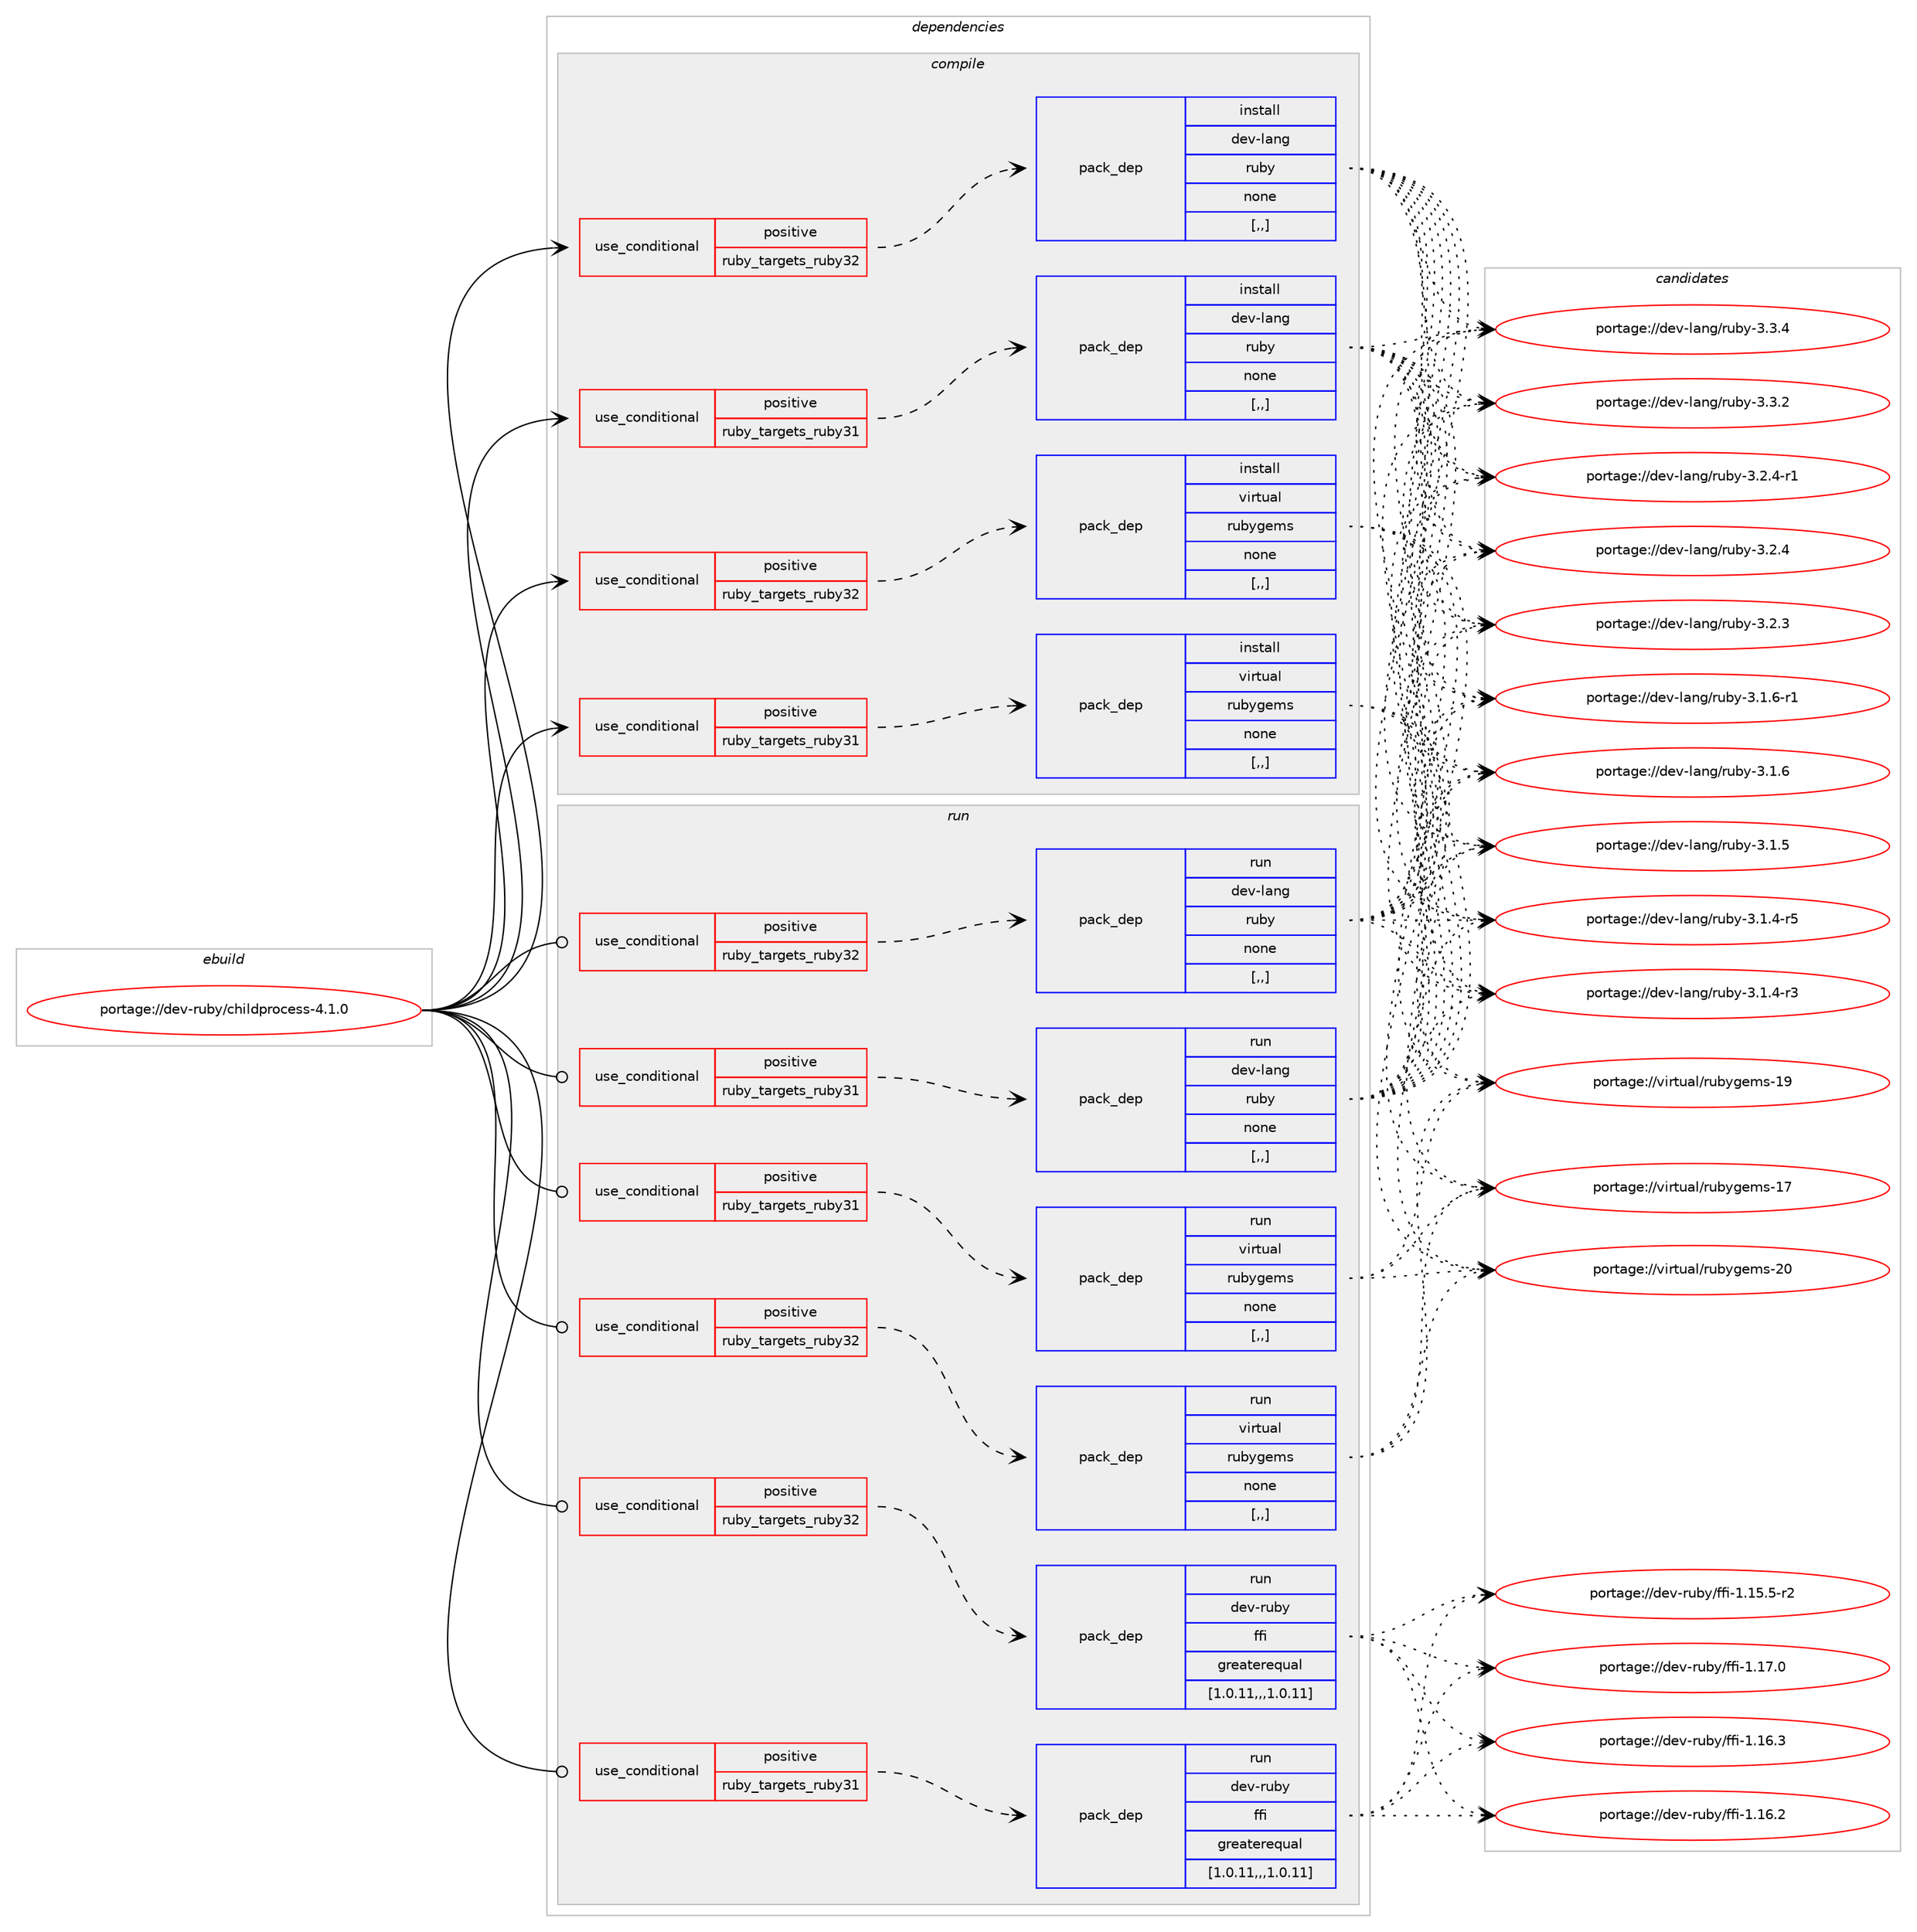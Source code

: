 digraph prolog {

# *************
# Graph options
# *************

newrank=true;
concentrate=true;
compound=true;
graph [rankdir=LR,fontname=Helvetica,fontsize=10,ranksep=1.5];#, ranksep=2.5, nodesep=0.2];
edge  [arrowhead=vee];
node  [fontname=Helvetica,fontsize=10];

# **********
# The ebuild
# **********

subgraph cluster_leftcol {
color=gray;
rank=same;
label=<<i>ebuild</i>>;
id [label="portage://dev-ruby/childprocess-4.1.0", color=red, width=4, href="../dev-ruby/childprocess-4.1.0.svg"];
}

# ****************
# The dependencies
# ****************

subgraph cluster_midcol {
color=gray;
label=<<i>dependencies</i>>;
subgraph cluster_compile {
fillcolor="#eeeeee";
style=filled;
label=<<i>compile</i>>;
subgraph cond45408 {
dependency178627 [label=<<TABLE BORDER="0" CELLBORDER="1" CELLSPACING="0" CELLPADDING="4"><TR><TD ROWSPAN="3" CELLPADDING="10">use_conditional</TD></TR><TR><TD>positive</TD></TR><TR><TD>ruby_targets_ruby31</TD></TR></TABLE>>, shape=none, color=red];
subgraph pack131938 {
dependency178628 [label=<<TABLE BORDER="0" CELLBORDER="1" CELLSPACING="0" CELLPADDING="4" WIDTH="220"><TR><TD ROWSPAN="6" CELLPADDING="30">pack_dep</TD></TR><TR><TD WIDTH="110">install</TD></TR><TR><TD>dev-lang</TD></TR><TR><TD>ruby</TD></TR><TR><TD>none</TD></TR><TR><TD>[,,]</TD></TR></TABLE>>, shape=none, color=blue];
}
dependency178627:e -> dependency178628:w [weight=20,style="dashed",arrowhead="vee"];
}
id:e -> dependency178627:w [weight=20,style="solid",arrowhead="vee"];
subgraph cond45409 {
dependency178629 [label=<<TABLE BORDER="0" CELLBORDER="1" CELLSPACING="0" CELLPADDING="4"><TR><TD ROWSPAN="3" CELLPADDING="10">use_conditional</TD></TR><TR><TD>positive</TD></TR><TR><TD>ruby_targets_ruby31</TD></TR></TABLE>>, shape=none, color=red];
subgraph pack131939 {
dependency178630 [label=<<TABLE BORDER="0" CELLBORDER="1" CELLSPACING="0" CELLPADDING="4" WIDTH="220"><TR><TD ROWSPAN="6" CELLPADDING="30">pack_dep</TD></TR><TR><TD WIDTH="110">install</TD></TR><TR><TD>virtual</TD></TR><TR><TD>rubygems</TD></TR><TR><TD>none</TD></TR><TR><TD>[,,]</TD></TR></TABLE>>, shape=none, color=blue];
}
dependency178629:e -> dependency178630:w [weight=20,style="dashed",arrowhead="vee"];
}
id:e -> dependency178629:w [weight=20,style="solid",arrowhead="vee"];
subgraph cond45410 {
dependency178631 [label=<<TABLE BORDER="0" CELLBORDER="1" CELLSPACING="0" CELLPADDING="4"><TR><TD ROWSPAN="3" CELLPADDING="10">use_conditional</TD></TR><TR><TD>positive</TD></TR><TR><TD>ruby_targets_ruby32</TD></TR></TABLE>>, shape=none, color=red];
subgraph pack131940 {
dependency178632 [label=<<TABLE BORDER="0" CELLBORDER="1" CELLSPACING="0" CELLPADDING="4" WIDTH="220"><TR><TD ROWSPAN="6" CELLPADDING="30">pack_dep</TD></TR><TR><TD WIDTH="110">install</TD></TR><TR><TD>dev-lang</TD></TR><TR><TD>ruby</TD></TR><TR><TD>none</TD></TR><TR><TD>[,,]</TD></TR></TABLE>>, shape=none, color=blue];
}
dependency178631:e -> dependency178632:w [weight=20,style="dashed",arrowhead="vee"];
}
id:e -> dependency178631:w [weight=20,style="solid",arrowhead="vee"];
subgraph cond45411 {
dependency178633 [label=<<TABLE BORDER="0" CELLBORDER="1" CELLSPACING="0" CELLPADDING="4"><TR><TD ROWSPAN="3" CELLPADDING="10">use_conditional</TD></TR><TR><TD>positive</TD></TR><TR><TD>ruby_targets_ruby32</TD></TR></TABLE>>, shape=none, color=red];
subgraph pack131941 {
dependency178634 [label=<<TABLE BORDER="0" CELLBORDER="1" CELLSPACING="0" CELLPADDING="4" WIDTH="220"><TR><TD ROWSPAN="6" CELLPADDING="30">pack_dep</TD></TR><TR><TD WIDTH="110">install</TD></TR><TR><TD>virtual</TD></TR><TR><TD>rubygems</TD></TR><TR><TD>none</TD></TR><TR><TD>[,,]</TD></TR></TABLE>>, shape=none, color=blue];
}
dependency178633:e -> dependency178634:w [weight=20,style="dashed",arrowhead="vee"];
}
id:e -> dependency178633:w [weight=20,style="solid",arrowhead="vee"];
}
subgraph cluster_compileandrun {
fillcolor="#eeeeee";
style=filled;
label=<<i>compile and run</i>>;
}
subgraph cluster_run {
fillcolor="#eeeeee";
style=filled;
label=<<i>run</i>>;
subgraph cond45412 {
dependency178635 [label=<<TABLE BORDER="0" CELLBORDER="1" CELLSPACING="0" CELLPADDING="4"><TR><TD ROWSPAN="3" CELLPADDING="10">use_conditional</TD></TR><TR><TD>positive</TD></TR><TR><TD>ruby_targets_ruby31</TD></TR></TABLE>>, shape=none, color=red];
subgraph pack131942 {
dependency178636 [label=<<TABLE BORDER="0" CELLBORDER="1" CELLSPACING="0" CELLPADDING="4" WIDTH="220"><TR><TD ROWSPAN="6" CELLPADDING="30">pack_dep</TD></TR><TR><TD WIDTH="110">run</TD></TR><TR><TD>dev-lang</TD></TR><TR><TD>ruby</TD></TR><TR><TD>none</TD></TR><TR><TD>[,,]</TD></TR></TABLE>>, shape=none, color=blue];
}
dependency178635:e -> dependency178636:w [weight=20,style="dashed",arrowhead="vee"];
}
id:e -> dependency178635:w [weight=20,style="solid",arrowhead="odot"];
subgraph cond45413 {
dependency178637 [label=<<TABLE BORDER="0" CELLBORDER="1" CELLSPACING="0" CELLPADDING="4"><TR><TD ROWSPAN="3" CELLPADDING="10">use_conditional</TD></TR><TR><TD>positive</TD></TR><TR><TD>ruby_targets_ruby31</TD></TR></TABLE>>, shape=none, color=red];
subgraph pack131943 {
dependency178638 [label=<<TABLE BORDER="0" CELLBORDER="1" CELLSPACING="0" CELLPADDING="4" WIDTH="220"><TR><TD ROWSPAN="6" CELLPADDING="30">pack_dep</TD></TR><TR><TD WIDTH="110">run</TD></TR><TR><TD>dev-ruby</TD></TR><TR><TD>ffi</TD></TR><TR><TD>greaterequal</TD></TR><TR><TD>[1.0.11,,,1.0.11]</TD></TR></TABLE>>, shape=none, color=blue];
}
dependency178637:e -> dependency178638:w [weight=20,style="dashed",arrowhead="vee"];
}
id:e -> dependency178637:w [weight=20,style="solid",arrowhead="odot"];
subgraph cond45414 {
dependency178639 [label=<<TABLE BORDER="0" CELLBORDER="1" CELLSPACING="0" CELLPADDING="4"><TR><TD ROWSPAN="3" CELLPADDING="10">use_conditional</TD></TR><TR><TD>positive</TD></TR><TR><TD>ruby_targets_ruby31</TD></TR></TABLE>>, shape=none, color=red];
subgraph pack131944 {
dependency178640 [label=<<TABLE BORDER="0" CELLBORDER="1" CELLSPACING="0" CELLPADDING="4" WIDTH="220"><TR><TD ROWSPAN="6" CELLPADDING="30">pack_dep</TD></TR><TR><TD WIDTH="110">run</TD></TR><TR><TD>virtual</TD></TR><TR><TD>rubygems</TD></TR><TR><TD>none</TD></TR><TR><TD>[,,]</TD></TR></TABLE>>, shape=none, color=blue];
}
dependency178639:e -> dependency178640:w [weight=20,style="dashed",arrowhead="vee"];
}
id:e -> dependency178639:w [weight=20,style="solid",arrowhead="odot"];
subgraph cond45415 {
dependency178641 [label=<<TABLE BORDER="0" CELLBORDER="1" CELLSPACING="0" CELLPADDING="4"><TR><TD ROWSPAN="3" CELLPADDING="10">use_conditional</TD></TR><TR><TD>positive</TD></TR><TR><TD>ruby_targets_ruby32</TD></TR></TABLE>>, shape=none, color=red];
subgraph pack131945 {
dependency178642 [label=<<TABLE BORDER="0" CELLBORDER="1" CELLSPACING="0" CELLPADDING="4" WIDTH="220"><TR><TD ROWSPAN="6" CELLPADDING="30">pack_dep</TD></TR><TR><TD WIDTH="110">run</TD></TR><TR><TD>dev-lang</TD></TR><TR><TD>ruby</TD></TR><TR><TD>none</TD></TR><TR><TD>[,,]</TD></TR></TABLE>>, shape=none, color=blue];
}
dependency178641:e -> dependency178642:w [weight=20,style="dashed",arrowhead="vee"];
}
id:e -> dependency178641:w [weight=20,style="solid",arrowhead="odot"];
subgraph cond45416 {
dependency178643 [label=<<TABLE BORDER="0" CELLBORDER="1" CELLSPACING="0" CELLPADDING="4"><TR><TD ROWSPAN="3" CELLPADDING="10">use_conditional</TD></TR><TR><TD>positive</TD></TR><TR><TD>ruby_targets_ruby32</TD></TR></TABLE>>, shape=none, color=red];
subgraph pack131946 {
dependency178644 [label=<<TABLE BORDER="0" CELLBORDER="1" CELLSPACING="0" CELLPADDING="4" WIDTH="220"><TR><TD ROWSPAN="6" CELLPADDING="30">pack_dep</TD></TR><TR><TD WIDTH="110">run</TD></TR><TR><TD>dev-ruby</TD></TR><TR><TD>ffi</TD></TR><TR><TD>greaterequal</TD></TR><TR><TD>[1.0.11,,,1.0.11]</TD></TR></TABLE>>, shape=none, color=blue];
}
dependency178643:e -> dependency178644:w [weight=20,style="dashed",arrowhead="vee"];
}
id:e -> dependency178643:w [weight=20,style="solid",arrowhead="odot"];
subgraph cond45417 {
dependency178645 [label=<<TABLE BORDER="0" CELLBORDER="1" CELLSPACING="0" CELLPADDING="4"><TR><TD ROWSPAN="3" CELLPADDING="10">use_conditional</TD></TR><TR><TD>positive</TD></TR><TR><TD>ruby_targets_ruby32</TD></TR></TABLE>>, shape=none, color=red];
subgraph pack131947 {
dependency178646 [label=<<TABLE BORDER="0" CELLBORDER="1" CELLSPACING="0" CELLPADDING="4" WIDTH="220"><TR><TD ROWSPAN="6" CELLPADDING="30">pack_dep</TD></TR><TR><TD WIDTH="110">run</TD></TR><TR><TD>virtual</TD></TR><TR><TD>rubygems</TD></TR><TR><TD>none</TD></TR><TR><TD>[,,]</TD></TR></TABLE>>, shape=none, color=blue];
}
dependency178645:e -> dependency178646:w [weight=20,style="dashed",arrowhead="vee"];
}
id:e -> dependency178645:w [weight=20,style="solid",arrowhead="odot"];
}
}

# **************
# The candidates
# **************

subgraph cluster_choices {
rank=same;
color=gray;
label=<<i>candidates</i>>;

subgraph choice131938 {
color=black;
nodesep=1;
choice10010111845108971101034711411798121455146514652 [label="portage://dev-lang/ruby-3.3.4", color=red, width=4,href="../dev-lang/ruby-3.3.4.svg"];
choice10010111845108971101034711411798121455146514650 [label="portage://dev-lang/ruby-3.3.2", color=red, width=4,href="../dev-lang/ruby-3.3.2.svg"];
choice100101118451089711010347114117981214551465046524511449 [label="portage://dev-lang/ruby-3.2.4-r1", color=red, width=4,href="../dev-lang/ruby-3.2.4-r1.svg"];
choice10010111845108971101034711411798121455146504652 [label="portage://dev-lang/ruby-3.2.4", color=red, width=4,href="../dev-lang/ruby-3.2.4.svg"];
choice10010111845108971101034711411798121455146504651 [label="portage://dev-lang/ruby-3.2.3", color=red, width=4,href="../dev-lang/ruby-3.2.3.svg"];
choice100101118451089711010347114117981214551464946544511449 [label="portage://dev-lang/ruby-3.1.6-r1", color=red, width=4,href="../dev-lang/ruby-3.1.6-r1.svg"];
choice10010111845108971101034711411798121455146494654 [label="portage://dev-lang/ruby-3.1.6", color=red, width=4,href="../dev-lang/ruby-3.1.6.svg"];
choice10010111845108971101034711411798121455146494653 [label="portage://dev-lang/ruby-3.1.5", color=red, width=4,href="../dev-lang/ruby-3.1.5.svg"];
choice100101118451089711010347114117981214551464946524511453 [label="portage://dev-lang/ruby-3.1.4-r5", color=red, width=4,href="../dev-lang/ruby-3.1.4-r5.svg"];
choice100101118451089711010347114117981214551464946524511451 [label="portage://dev-lang/ruby-3.1.4-r3", color=red, width=4,href="../dev-lang/ruby-3.1.4-r3.svg"];
dependency178628:e -> choice10010111845108971101034711411798121455146514652:w [style=dotted,weight="100"];
dependency178628:e -> choice10010111845108971101034711411798121455146514650:w [style=dotted,weight="100"];
dependency178628:e -> choice100101118451089711010347114117981214551465046524511449:w [style=dotted,weight="100"];
dependency178628:e -> choice10010111845108971101034711411798121455146504652:w [style=dotted,weight="100"];
dependency178628:e -> choice10010111845108971101034711411798121455146504651:w [style=dotted,weight="100"];
dependency178628:e -> choice100101118451089711010347114117981214551464946544511449:w [style=dotted,weight="100"];
dependency178628:e -> choice10010111845108971101034711411798121455146494654:w [style=dotted,weight="100"];
dependency178628:e -> choice10010111845108971101034711411798121455146494653:w [style=dotted,weight="100"];
dependency178628:e -> choice100101118451089711010347114117981214551464946524511453:w [style=dotted,weight="100"];
dependency178628:e -> choice100101118451089711010347114117981214551464946524511451:w [style=dotted,weight="100"];
}
subgraph choice131939 {
color=black;
nodesep=1;
choice118105114116117971084711411798121103101109115455048 [label="portage://virtual/rubygems-20", color=red, width=4,href="../virtual/rubygems-20.svg"];
choice118105114116117971084711411798121103101109115454957 [label="portage://virtual/rubygems-19", color=red, width=4,href="../virtual/rubygems-19.svg"];
choice118105114116117971084711411798121103101109115454955 [label="portage://virtual/rubygems-17", color=red, width=4,href="../virtual/rubygems-17.svg"];
dependency178630:e -> choice118105114116117971084711411798121103101109115455048:w [style=dotted,weight="100"];
dependency178630:e -> choice118105114116117971084711411798121103101109115454957:w [style=dotted,weight="100"];
dependency178630:e -> choice118105114116117971084711411798121103101109115454955:w [style=dotted,weight="100"];
}
subgraph choice131940 {
color=black;
nodesep=1;
choice10010111845108971101034711411798121455146514652 [label="portage://dev-lang/ruby-3.3.4", color=red, width=4,href="../dev-lang/ruby-3.3.4.svg"];
choice10010111845108971101034711411798121455146514650 [label="portage://dev-lang/ruby-3.3.2", color=red, width=4,href="../dev-lang/ruby-3.3.2.svg"];
choice100101118451089711010347114117981214551465046524511449 [label="portage://dev-lang/ruby-3.2.4-r1", color=red, width=4,href="../dev-lang/ruby-3.2.4-r1.svg"];
choice10010111845108971101034711411798121455146504652 [label="portage://dev-lang/ruby-3.2.4", color=red, width=4,href="../dev-lang/ruby-3.2.4.svg"];
choice10010111845108971101034711411798121455146504651 [label="portage://dev-lang/ruby-3.2.3", color=red, width=4,href="../dev-lang/ruby-3.2.3.svg"];
choice100101118451089711010347114117981214551464946544511449 [label="portage://dev-lang/ruby-3.1.6-r1", color=red, width=4,href="../dev-lang/ruby-3.1.6-r1.svg"];
choice10010111845108971101034711411798121455146494654 [label="portage://dev-lang/ruby-3.1.6", color=red, width=4,href="../dev-lang/ruby-3.1.6.svg"];
choice10010111845108971101034711411798121455146494653 [label="portage://dev-lang/ruby-3.1.5", color=red, width=4,href="../dev-lang/ruby-3.1.5.svg"];
choice100101118451089711010347114117981214551464946524511453 [label="portage://dev-lang/ruby-3.1.4-r5", color=red, width=4,href="../dev-lang/ruby-3.1.4-r5.svg"];
choice100101118451089711010347114117981214551464946524511451 [label="portage://dev-lang/ruby-3.1.4-r3", color=red, width=4,href="../dev-lang/ruby-3.1.4-r3.svg"];
dependency178632:e -> choice10010111845108971101034711411798121455146514652:w [style=dotted,weight="100"];
dependency178632:e -> choice10010111845108971101034711411798121455146514650:w [style=dotted,weight="100"];
dependency178632:e -> choice100101118451089711010347114117981214551465046524511449:w [style=dotted,weight="100"];
dependency178632:e -> choice10010111845108971101034711411798121455146504652:w [style=dotted,weight="100"];
dependency178632:e -> choice10010111845108971101034711411798121455146504651:w [style=dotted,weight="100"];
dependency178632:e -> choice100101118451089711010347114117981214551464946544511449:w [style=dotted,weight="100"];
dependency178632:e -> choice10010111845108971101034711411798121455146494654:w [style=dotted,weight="100"];
dependency178632:e -> choice10010111845108971101034711411798121455146494653:w [style=dotted,weight="100"];
dependency178632:e -> choice100101118451089711010347114117981214551464946524511453:w [style=dotted,weight="100"];
dependency178632:e -> choice100101118451089711010347114117981214551464946524511451:w [style=dotted,weight="100"];
}
subgraph choice131941 {
color=black;
nodesep=1;
choice118105114116117971084711411798121103101109115455048 [label="portage://virtual/rubygems-20", color=red, width=4,href="../virtual/rubygems-20.svg"];
choice118105114116117971084711411798121103101109115454957 [label="portage://virtual/rubygems-19", color=red, width=4,href="../virtual/rubygems-19.svg"];
choice118105114116117971084711411798121103101109115454955 [label="portage://virtual/rubygems-17", color=red, width=4,href="../virtual/rubygems-17.svg"];
dependency178634:e -> choice118105114116117971084711411798121103101109115455048:w [style=dotted,weight="100"];
dependency178634:e -> choice118105114116117971084711411798121103101109115454957:w [style=dotted,weight="100"];
dependency178634:e -> choice118105114116117971084711411798121103101109115454955:w [style=dotted,weight="100"];
}
subgraph choice131942 {
color=black;
nodesep=1;
choice10010111845108971101034711411798121455146514652 [label="portage://dev-lang/ruby-3.3.4", color=red, width=4,href="../dev-lang/ruby-3.3.4.svg"];
choice10010111845108971101034711411798121455146514650 [label="portage://dev-lang/ruby-3.3.2", color=red, width=4,href="../dev-lang/ruby-3.3.2.svg"];
choice100101118451089711010347114117981214551465046524511449 [label="portage://dev-lang/ruby-3.2.4-r1", color=red, width=4,href="../dev-lang/ruby-3.2.4-r1.svg"];
choice10010111845108971101034711411798121455146504652 [label="portage://dev-lang/ruby-3.2.4", color=red, width=4,href="../dev-lang/ruby-3.2.4.svg"];
choice10010111845108971101034711411798121455146504651 [label="portage://dev-lang/ruby-3.2.3", color=red, width=4,href="../dev-lang/ruby-3.2.3.svg"];
choice100101118451089711010347114117981214551464946544511449 [label="portage://dev-lang/ruby-3.1.6-r1", color=red, width=4,href="../dev-lang/ruby-3.1.6-r1.svg"];
choice10010111845108971101034711411798121455146494654 [label="portage://dev-lang/ruby-3.1.6", color=red, width=4,href="../dev-lang/ruby-3.1.6.svg"];
choice10010111845108971101034711411798121455146494653 [label="portage://dev-lang/ruby-3.1.5", color=red, width=4,href="../dev-lang/ruby-3.1.5.svg"];
choice100101118451089711010347114117981214551464946524511453 [label="portage://dev-lang/ruby-3.1.4-r5", color=red, width=4,href="../dev-lang/ruby-3.1.4-r5.svg"];
choice100101118451089711010347114117981214551464946524511451 [label="portage://dev-lang/ruby-3.1.4-r3", color=red, width=4,href="../dev-lang/ruby-3.1.4-r3.svg"];
dependency178636:e -> choice10010111845108971101034711411798121455146514652:w [style=dotted,weight="100"];
dependency178636:e -> choice10010111845108971101034711411798121455146514650:w [style=dotted,weight="100"];
dependency178636:e -> choice100101118451089711010347114117981214551465046524511449:w [style=dotted,weight="100"];
dependency178636:e -> choice10010111845108971101034711411798121455146504652:w [style=dotted,weight="100"];
dependency178636:e -> choice10010111845108971101034711411798121455146504651:w [style=dotted,weight="100"];
dependency178636:e -> choice100101118451089711010347114117981214551464946544511449:w [style=dotted,weight="100"];
dependency178636:e -> choice10010111845108971101034711411798121455146494654:w [style=dotted,weight="100"];
dependency178636:e -> choice10010111845108971101034711411798121455146494653:w [style=dotted,weight="100"];
dependency178636:e -> choice100101118451089711010347114117981214551464946524511453:w [style=dotted,weight="100"];
dependency178636:e -> choice100101118451089711010347114117981214551464946524511451:w [style=dotted,weight="100"];
}
subgraph choice131943 {
color=black;
nodesep=1;
choice10010111845114117981214710210210545494649554648 [label="portage://dev-ruby/ffi-1.17.0", color=red, width=4,href="../dev-ruby/ffi-1.17.0.svg"];
choice10010111845114117981214710210210545494649544651 [label="portage://dev-ruby/ffi-1.16.3", color=red, width=4,href="../dev-ruby/ffi-1.16.3.svg"];
choice10010111845114117981214710210210545494649544650 [label="portage://dev-ruby/ffi-1.16.2", color=red, width=4,href="../dev-ruby/ffi-1.16.2.svg"];
choice100101118451141179812147102102105454946495346534511450 [label="portage://dev-ruby/ffi-1.15.5-r2", color=red, width=4,href="../dev-ruby/ffi-1.15.5-r2.svg"];
dependency178638:e -> choice10010111845114117981214710210210545494649554648:w [style=dotted,weight="100"];
dependency178638:e -> choice10010111845114117981214710210210545494649544651:w [style=dotted,weight="100"];
dependency178638:e -> choice10010111845114117981214710210210545494649544650:w [style=dotted,weight="100"];
dependency178638:e -> choice100101118451141179812147102102105454946495346534511450:w [style=dotted,weight="100"];
}
subgraph choice131944 {
color=black;
nodesep=1;
choice118105114116117971084711411798121103101109115455048 [label="portage://virtual/rubygems-20", color=red, width=4,href="../virtual/rubygems-20.svg"];
choice118105114116117971084711411798121103101109115454957 [label="portage://virtual/rubygems-19", color=red, width=4,href="../virtual/rubygems-19.svg"];
choice118105114116117971084711411798121103101109115454955 [label="portage://virtual/rubygems-17", color=red, width=4,href="../virtual/rubygems-17.svg"];
dependency178640:e -> choice118105114116117971084711411798121103101109115455048:w [style=dotted,weight="100"];
dependency178640:e -> choice118105114116117971084711411798121103101109115454957:w [style=dotted,weight="100"];
dependency178640:e -> choice118105114116117971084711411798121103101109115454955:w [style=dotted,weight="100"];
}
subgraph choice131945 {
color=black;
nodesep=1;
choice10010111845108971101034711411798121455146514652 [label="portage://dev-lang/ruby-3.3.4", color=red, width=4,href="../dev-lang/ruby-3.3.4.svg"];
choice10010111845108971101034711411798121455146514650 [label="portage://dev-lang/ruby-3.3.2", color=red, width=4,href="../dev-lang/ruby-3.3.2.svg"];
choice100101118451089711010347114117981214551465046524511449 [label="portage://dev-lang/ruby-3.2.4-r1", color=red, width=4,href="../dev-lang/ruby-3.2.4-r1.svg"];
choice10010111845108971101034711411798121455146504652 [label="portage://dev-lang/ruby-3.2.4", color=red, width=4,href="../dev-lang/ruby-3.2.4.svg"];
choice10010111845108971101034711411798121455146504651 [label="portage://dev-lang/ruby-3.2.3", color=red, width=4,href="../dev-lang/ruby-3.2.3.svg"];
choice100101118451089711010347114117981214551464946544511449 [label="portage://dev-lang/ruby-3.1.6-r1", color=red, width=4,href="../dev-lang/ruby-3.1.6-r1.svg"];
choice10010111845108971101034711411798121455146494654 [label="portage://dev-lang/ruby-3.1.6", color=red, width=4,href="../dev-lang/ruby-3.1.6.svg"];
choice10010111845108971101034711411798121455146494653 [label="portage://dev-lang/ruby-3.1.5", color=red, width=4,href="../dev-lang/ruby-3.1.5.svg"];
choice100101118451089711010347114117981214551464946524511453 [label="portage://dev-lang/ruby-3.1.4-r5", color=red, width=4,href="../dev-lang/ruby-3.1.4-r5.svg"];
choice100101118451089711010347114117981214551464946524511451 [label="portage://dev-lang/ruby-3.1.4-r3", color=red, width=4,href="../dev-lang/ruby-3.1.4-r3.svg"];
dependency178642:e -> choice10010111845108971101034711411798121455146514652:w [style=dotted,weight="100"];
dependency178642:e -> choice10010111845108971101034711411798121455146514650:w [style=dotted,weight="100"];
dependency178642:e -> choice100101118451089711010347114117981214551465046524511449:w [style=dotted,weight="100"];
dependency178642:e -> choice10010111845108971101034711411798121455146504652:w [style=dotted,weight="100"];
dependency178642:e -> choice10010111845108971101034711411798121455146504651:w [style=dotted,weight="100"];
dependency178642:e -> choice100101118451089711010347114117981214551464946544511449:w [style=dotted,weight="100"];
dependency178642:e -> choice10010111845108971101034711411798121455146494654:w [style=dotted,weight="100"];
dependency178642:e -> choice10010111845108971101034711411798121455146494653:w [style=dotted,weight="100"];
dependency178642:e -> choice100101118451089711010347114117981214551464946524511453:w [style=dotted,weight="100"];
dependency178642:e -> choice100101118451089711010347114117981214551464946524511451:w [style=dotted,weight="100"];
}
subgraph choice131946 {
color=black;
nodesep=1;
choice10010111845114117981214710210210545494649554648 [label="portage://dev-ruby/ffi-1.17.0", color=red, width=4,href="../dev-ruby/ffi-1.17.0.svg"];
choice10010111845114117981214710210210545494649544651 [label="portage://dev-ruby/ffi-1.16.3", color=red, width=4,href="../dev-ruby/ffi-1.16.3.svg"];
choice10010111845114117981214710210210545494649544650 [label="portage://dev-ruby/ffi-1.16.2", color=red, width=4,href="../dev-ruby/ffi-1.16.2.svg"];
choice100101118451141179812147102102105454946495346534511450 [label="portage://dev-ruby/ffi-1.15.5-r2", color=red, width=4,href="../dev-ruby/ffi-1.15.5-r2.svg"];
dependency178644:e -> choice10010111845114117981214710210210545494649554648:w [style=dotted,weight="100"];
dependency178644:e -> choice10010111845114117981214710210210545494649544651:w [style=dotted,weight="100"];
dependency178644:e -> choice10010111845114117981214710210210545494649544650:w [style=dotted,weight="100"];
dependency178644:e -> choice100101118451141179812147102102105454946495346534511450:w [style=dotted,weight="100"];
}
subgraph choice131947 {
color=black;
nodesep=1;
choice118105114116117971084711411798121103101109115455048 [label="portage://virtual/rubygems-20", color=red, width=4,href="../virtual/rubygems-20.svg"];
choice118105114116117971084711411798121103101109115454957 [label="portage://virtual/rubygems-19", color=red, width=4,href="../virtual/rubygems-19.svg"];
choice118105114116117971084711411798121103101109115454955 [label="portage://virtual/rubygems-17", color=red, width=4,href="../virtual/rubygems-17.svg"];
dependency178646:e -> choice118105114116117971084711411798121103101109115455048:w [style=dotted,weight="100"];
dependency178646:e -> choice118105114116117971084711411798121103101109115454957:w [style=dotted,weight="100"];
dependency178646:e -> choice118105114116117971084711411798121103101109115454955:w [style=dotted,weight="100"];
}
}

}
